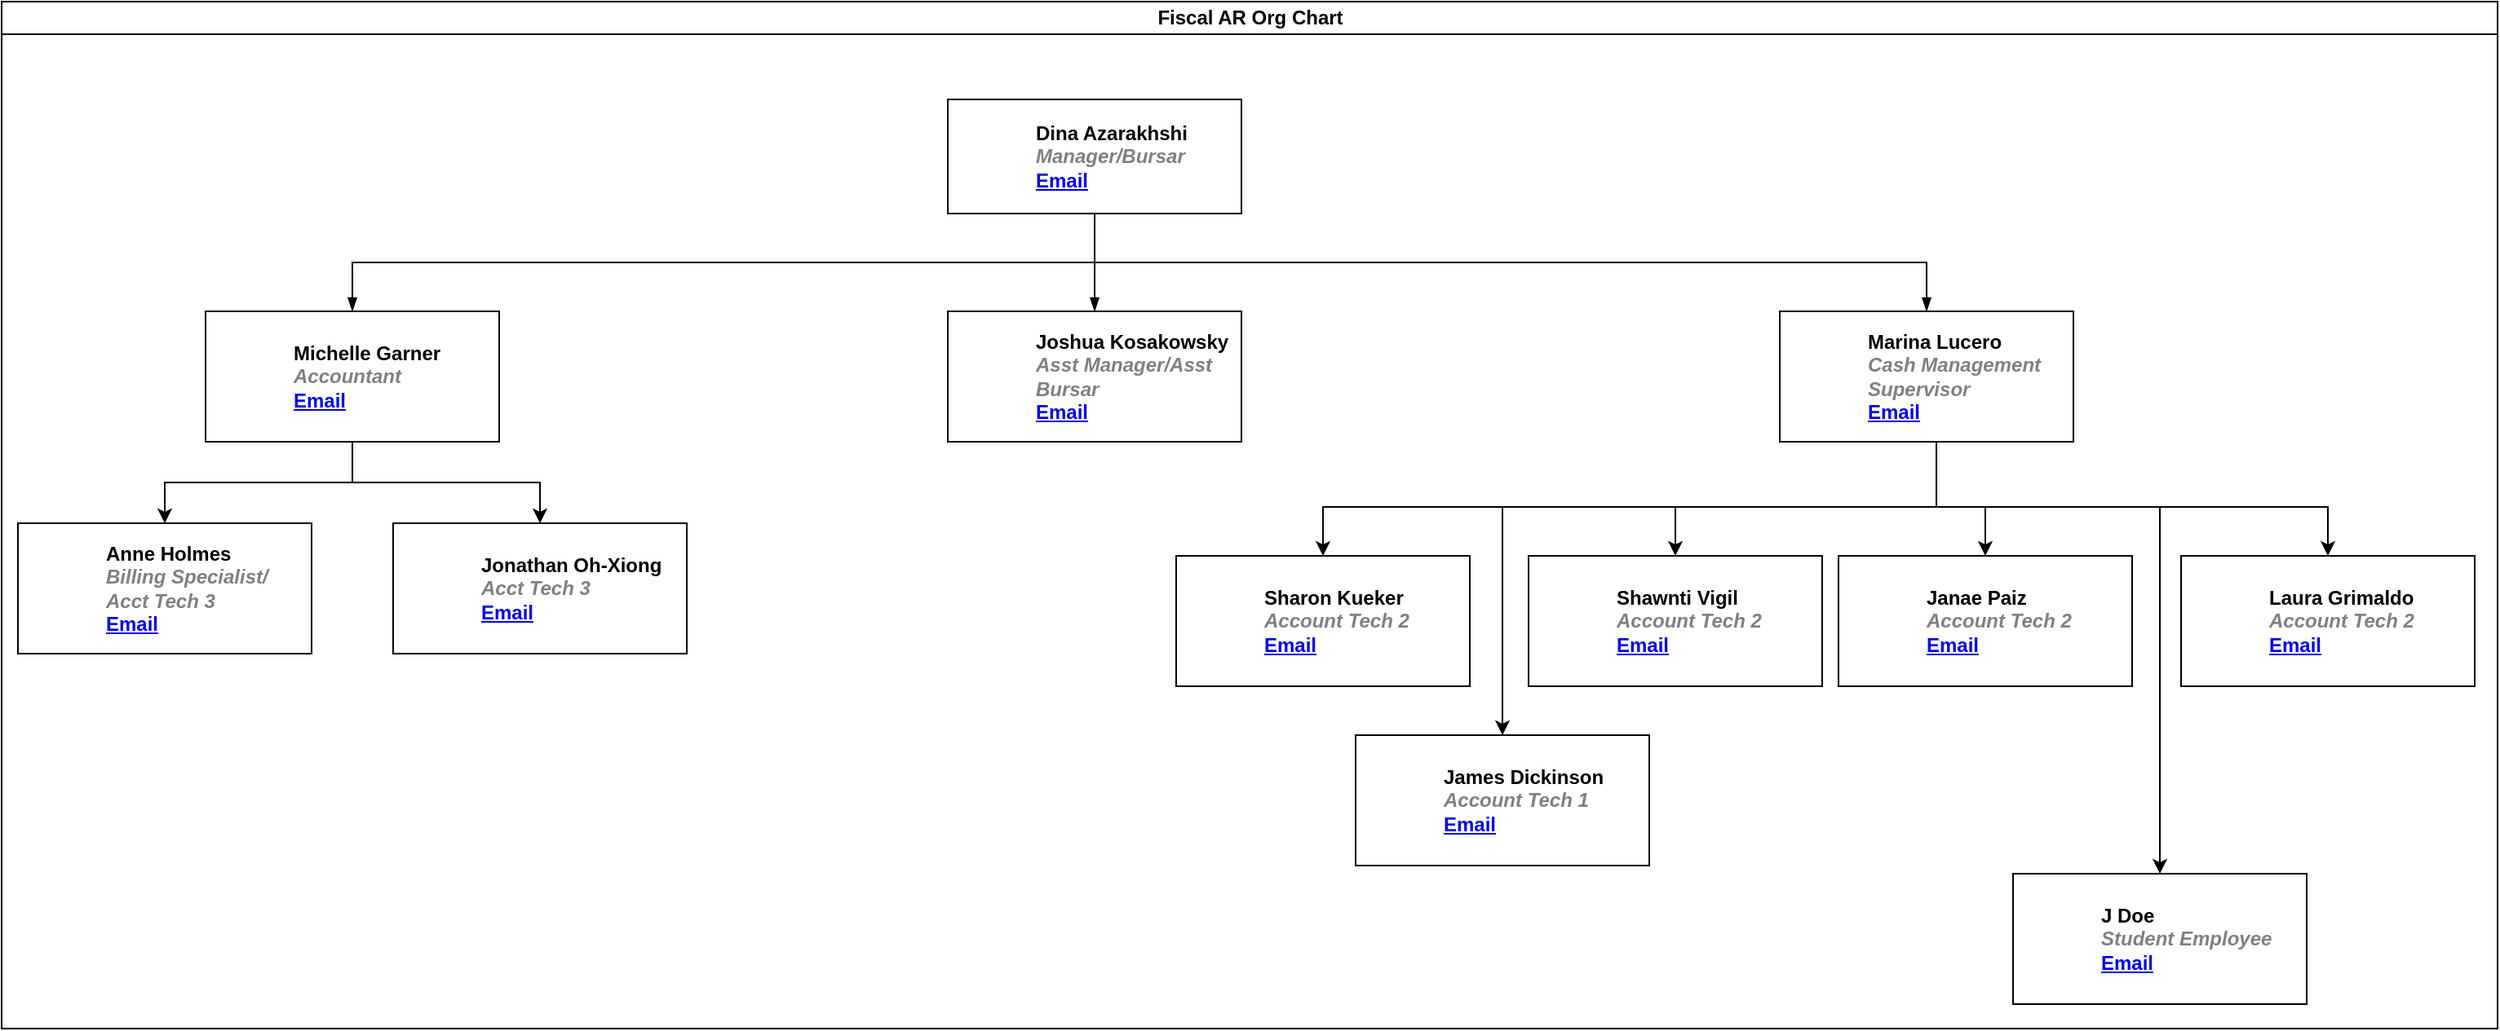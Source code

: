 <mxfile version="25.0.3">
  <diagram id="prtHgNgQTEPvFCAcTncT" name="Page-1">
    <mxGraphModel dx="2514" dy="2047" grid="1" gridSize="10" guides="1" tooltips="1" connect="1" arrows="1" fold="1" page="1" pageScale="1" pageWidth="827" pageHeight="1169" math="0" shadow="0">
      <root>
        <mxCell id="0" />
        <mxCell id="1" parent="0" />
        <mxCell id="dNxyNK7c78bLwvsdeMH5-11" value="Fiscal AR Org Chart" style="swimlane;html=1;startSize=20;horizontal=1;containerType=tree;glass=0;" parent="1" vertex="1">
          <mxGeometry x="-390" y="-10" width="1530" height="630" as="geometry">
            <mxRectangle x="-290" y="60" width="150" height="30" as="alternateBounds" />
          </mxGeometry>
        </mxCell>
        <UserObject label="Dina Azarakhshi&lt;br&gt;&lt;i style=&quot;color: gray&quot;&gt;Manager/Bursar&lt;/i&gt;&lt;br&gt;&lt;a href=&quot;Dina.Azarakhshi@frontrange.edu&quot;&gt;Email&lt;/a&gt;" name="Dina Azarakhshi" position="Manager/Bursar" location="Westminster/Hybrid" email="Dina.Azarakhshi@frontrange.edu" placeholders="1" link="" id="dNxyNK7c78bLwvsdeMH5-12">
          <mxCell style="label;image=https://cdn3.iconfinder.com/data/icons/user-avatars-1/512/users-3-128.png;whiteSpace=wrap;html=1;rounded=0;glass=0;treeMoving=1;treeFolding=1;" parent="dNxyNK7c78bLwvsdeMH5-11" vertex="1">
            <mxGeometry x="580" y="60" width="180" height="70" as="geometry" />
          </mxCell>
        </UserObject>
        <mxCell id="dNxyNK7c78bLwvsdeMH5-13" value="" style="endArrow=blockThin;endFill=1;fontSize=11;edgeStyle=elbowEdgeStyle;elbow=vertical;rounded=0;" parent="dNxyNK7c78bLwvsdeMH5-11" source="dNxyNK7c78bLwvsdeMH5-12" target="dNxyNK7c78bLwvsdeMH5-14" edge="1">
          <mxGeometry relative="1" as="geometry">
            <Array as="points">
              <mxPoint x="450" y="160" />
            </Array>
          </mxGeometry>
        </mxCell>
        <mxCell id="KOA3y_Gjj6j5qlT28fj2-6" style="edgeStyle=orthogonalEdgeStyle;rounded=0;orthogonalLoop=1;jettySize=auto;html=1;entryX=0.5;entryY=0;entryDx=0;entryDy=0;" edge="1" parent="dNxyNK7c78bLwvsdeMH5-11" source="dNxyNK7c78bLwvsdeMH5-14" target="KOA3y_Gjj6j5qlT28fj2-5">
          <mxGeometry relative="1" as="geometry" />
        </mxCell>
        <UserObject label="%name%&lt;br&gt;&lt;i style=&quot;color: gray&quot;&gt;%position%&lt;/i&gt;&lt;br&gt;&lt;a href=&quot;mailto:%email%&quot;&gt;Email&lt;/a&gt;" name="Michelle Garner" position="Accountant" location="Westminster/Hybrid" email="Michelle.Garner@frontrange.edu" placeholders="1" link="" id="dNxyNK7c78bLwvsdeMH5-14">
          <mxCell style="label;image=https://cdn3.iconfinder.com/data/icons/user-avatars-1/512/users-10-3-128.png;whiteSpace=wrap;html=1;rounded=0;glass=0;treeFolding=1;treeMoving=1;" parent="dNxyNK7c78bLwvsdeMH5-11" vertex="1">
            <mxGeometry x="125" y="190" width="180" height="80" as="geometry" />
          </mxCell>
        </UserObject>
        <mxCell id="dNxyNK7c78bLwvsdeMH5-15" value="" style="endArrow=blockThin;endFill=1;fontSize=11;edgeStyle=elbowEdgeStyle;elbow=vertical;rounded=0;" parent="dNxyNK7c78bLwvsdeMH5-11" source="dNxyNK7c78bLwvsdeMH5-12" target="dNxyNK7c78bLwvsdeMH5-16" edge="1">
          <mxGeometry relative="1" as="geometry" />
        </mxCell>
        <UserObject label="%name%&lt;br&gt;&lt;i style=&quot;color: gray&quot;&gt;%position%&lt;/i&gt;&lt;br&gt;&lt;a href=&quot;mailto:%email%&quot;&gt;Email&lt;/a&gt;" name="Joshua Kosakowsky" position="Asst Manager/Asst Bursar" location="Westminster/Hybrid" email="Joshua.Kosakowsky@frontrange.edu" placeholders="1" link="" Duties="Refunds, Parent Plus Loans, Cash Log, BOA, D4NA, Appeals, K615, Deceased, Student Payment Agreement, Visix Boards, Website Updates" id="dNxyNK7c78bLwvsdeMH5-16">
          <mxCell style="label;image=https://cdn3.iconfinder.com/data/icons/user-avatars-1/512/users-9-2-128.png;whiteSpace=wrap;html=1;rounded=0;glass=0;treeFolding=1;treeMoving=1;" parent="dNxyNK7c78bLwvsdeMH5-11" vertex="1">
            <mxGeometry x="580" y="190" width="180" height="80" as="geometry" />
          </mxCell>
        </UserObject>
        <mxCell id="dNxyNK7c78bLwvsdeMH5-17" value="" style="endArrow=blockThin;endFill=1;fontSize=11;edgeStyle=elbowEdgeStyle;elbow=vertical;rounded=0;" parent="dNxyNK7c78bLwvsdeMH5-11" source="dNxyNK7c78bLwvsdeMH5-12" target="dNxyNK7c78bLwvsdeMH5-18" edge="1">
          <mxGeometry relative="1" as="geometry">
            <Array as="points">
              <mxPoint x="930" y="160" />
            </Array>
          </mxGeometry>
        </mxCell>
        <mxCell id="KOA3y_Gjj6j5qlT28fj2-25" style="edgeStyle=orthogonalEdgeStyle;rounded=0;orthogonalLoop=1;jettySize=auto;html=1;entryX=0.5;entryY=0;entryDx=0;entryDy=0;" edge="1" parent="dNxyNK7c78bLwvsdeMH5-11" source="dNxyNK7c78bLwvsdeMH5-18" target="KOA3y_Gjj6j5qlT28fj2-17">
          <mxGeometry relative="1" as="geometry">
            <Array as="points">
              <mxPoint x="1186" y="310" />
              <mxPoint x="810" y="310" />
            </Array>
          </mxGeometry>
        </mxCell>
        <mxCell id="KOA3y_Gjj6j5qlT28fj2-26" style="edgeStyle=orthogonalEdgeStyle;rounded=0;orthogonalLoop=1;jettySize=auto;html=1;entryX=0.5;entryY=0;entryDx=0;entryDy=0;" edge="1" parent="dNxyNK7c78bLwvsdeMH5-11" source="dNxyNK7c78bLwvsdeMH5-18" target="KOA3y_Gjj6j5qlT28fj2-21">
          <mxGeometry relative="1" as="geometry">
            <Array as="points">
              <mxPoint x="1186" y="310" />
              <mxPoint x="920" y="310" />
            </Array>
          </mxGeometry>
        </mxCell>
        <UserObject label="%name%&lt;br&gt;&lt;i style=&quot;color: gray&quot;&gt;%position%&lt;/i&gt;&lt;br&gt;&lt;a href=&quot;mailto:%email%&quot;&gt;Email&lt;/a&gt;" name="Marina Lucero" position="Cash Management Supervisor" location="Westminster/Hybrid" email="Marina.Lucero@frontrange.edu" link="" placeholders="1" id="dNxyNK7c78bLwvsdeMH5-18">
          <mxCell style="label;image=https://cdn3.iconfinder.com/data/icons/user-avatars-1/512/users-2-128.png;whiteSpace=wrap;html=1;rounded=0;glass=0;" parent="dNxyNK7c78bLwvsdeMH5-11" vertex="1">
            <mxGeometry x="1090" y="190" width="180" height="80" as="geometry" />
          </mxCell>
        </UserObject>
        <UserObject label="%name%&lt;br&gt;&lt;i style=&quot;color: gray;&quot;&gt;%position%&lt;/i&gt;&lt;br&gt;&lt;a href=&quot;mailto:%email%&quot;&gt;Email&lt;/a&gt;" name="Anne Holmes" position="Billing Specialist/ Acct Tech 3" location="Westminster/Hybrid" email="Anne.Holmes@frontrange.edu" placeholders="1" link="" Duties="HS and VA Billing" id="KOA3y_Gjj6j5qlT28fj2-5">
          <mxCell style="label;image=https://cdn3.iconfinder.com/data/icons/user-avatars-1/512/users-9-2-128.png;whiteSpace=wrap;html=1;rounded=0;glass=0;treeFolding=1;treeMoving=1;" vertex="1" parent="dNxyNK7c78bLwvsdeMH5-11">
            <mxGeometry x="10" y="320" width="180" height="80" as="geometry" />
          </mxCell>
        </UserObject>
        <UserObject label="%name%&lt;br&gt;&lt;i style=&quot;color: gray;&quot;&gt;%position%&lt;/i&gt;&lt;br&gt;&lt;a href=&quot;mailto:%email%&quot;&gt;Email&lt;/a&gt;" name="Jonathan Oh-Xiong" position="Acct Tech 3" location="Westminster/Hybrid" email="Jonathan.Oh-Xiong@frontrange.edu" placeholders="1" link="" Duties="Credit Card Refunds and Collections" id="KOA3y_Gjj6j5qlT28fj2-8">
          <mxCell style="label;image=https://cdn3.iconfinder.com/data/icons/user-avatars-1/512/users-9-2-128.png;whiteSpace=wrap;html=1;rounded=0;glass=0;treeFolding=1;treeMoving=1;" vertex="1" parent="dNxyNK7c78bLwvsdeMH5-11">
            <mxGeometry x="240" y="320" width="180" height="80" as="geometry" />
          </mxCell>
        </UserObject>
        <mxCell id="KOA3y_Gjj6j5qlT28fj2-9" style="edgeStyle=orthogonalEdgeStyle;rounded=0;orthogonalLoop=1;jettySize=auto;html=1;entryX=0.5;entryY=0;entryDx=0;entryDy=0;" edge="1" parent="dNxyNK7c78bLwvsdeMH5-11" source="dNxyNK7c78bLwvsdeMH5-14" target="KOA3y_Gjj6j5qlT28fj2-8">
          <mxGeometry relative="1" as="geometry">
            <mxPoint x="355" y="300" as="targetPoint" />
          </mxGeometry>
        </mxCell>
        <UserObject label="%name%&lt;br&gt;&lt;i style=&quot;color: gray;&quot;&gt;%position%&lt;/i&gt;&lt;br&gt;&lt;a href=&quot;mailto:%email%&quot;&gt;Email&lt;/a&gt;" name="Sharon Kueker" position="Account Tech 2" location="Fort Collins" email="Sharon.Kueker@frontrange.edu" link="" placeholders="1" Duties="Billing" id="KOA3y_Gjj6j5qlT28fj2-17">
          <mxCell style="label;image=https://cdn3.iconfinder.com/data/icons/user-avatars-1/512/users-2-128.png;whiteSpace=wrap;html=1;rounded=0;glass=0;" vertex="1" parent="dNxyNK7c78bLwvsdeMH5-11">
            <mxGeometry x="720" y="340" width="180" height="80" as="geometry" />
          </mxCell>
        </UserObject>
        <UserObject label="%name%&lt;br&gt;&lt;i style=&quot;color: gray;&quot;&gt;%position%&lt;/i&gt;&lt;br&gt;&lt;a href=&quot;mailto:%email%&quot;&gt;Email&lt;/a&gt;" name="James Dickinson" position="Account Tech 1" location="Fort Collins" email="James.Dickinson@frontrange.edu" link="" placeholders="1" Duties="Cross Term" id="KOA3y_Gjj6j5qlT28fj2-21">
          <mxCell style="label;image=https://cdn3.iconfinder.com/data/icons/user-avatars-1/512/users-2-128.png;whiteSpace=wrap;html=1;rounded=0;glass=0;" vertex="1" parent="dNxyNK7c78bLwvsdeMH5-11">
            <mxGeometry x="830" y="450" width="180" height="80" as="geometry" />
          </mxCell>
        </UserObject>
        <mxCell id="KOA3y_Gjj6j5qlT28fj2-27" style="edgeStyle=orthogonalEdgeStyle;rounded=0;orthogonalLoop=1;jettySize=auto;html=1;entryX=0.5;entryY=0;entryDx=0;entryDy=0;" edge="1" target="KOA3y_Gjj6j5qlT28fj2-28" source="dNxyNK7c78bLwvsdeMH5-18" parent="dNxyNK7c78bLwvsdeMH5-11">
          <mxGeometry relative="1" as="geometry">
            <mxPoint x="836" y="290" as="sourcePoint" />
            <Array as="points">
              <mxPoint x="1186" y="310" />
              <mxPoint x="1026" y="310" />
            </Array>
          </mxGeometry>
        </mxCell>
        <UserObject label="%name%&lt;br&gt;&lt;i style=&quot;color: gray;&quot;&gt;%position%&lt;/i&gt;&lt;br&gt;&lt;a href=&quot;mailto:%email%&quot;&gt;Email&lt;/a&gt;" name="Shawnti Vigil" position="Account Tech 2" location="Westminster" email="Shawnti.Vigil@frontrange.edu" link="" placeholders="1" Duties="Wires, COF" id="KOA3y_Gjj6j5qlT28fj2-28">
          <mxCell style="label;image=https://cdn3.iconfinder.com/data/icons/user-avatars-1/512/users-2-128.png;whiteSpace=wrap;html=1;rounded=0;glass=0;" vertex="1" parent="dNxyNK7c78bLwvsdeMH5-11">
            <mxGeometry x="936" y="340" width="180" height="80" as="geometry" />
          </mxCell>
        </UserObject>
        <mxCell id="KOA3y_Gjj6j5qlT28fj2-29" style="edgeStyle=orthogonalEdgeStyle;rounded=0;orthogonalLoop=1;jettySize=auto;html=1;entryX=0.5;entryY=0;entryDx=0;entryDy=0;" edge="1" target="KOA3y_Gjj6j5qlT28fj2-30" source="dNxyNK7c78bLwvsdeMH5-18" parent="dNxyNK7c78bLwvsdeMH5-11">
          <mxGeometry relative="1" as="geometry">
            <mxPoint x="836" y="290" as="sourcePoint" />
            <Array as="points">
              <mxPoint x="1186" y="310" />
              <mxPoint x="1216" y="310" />
            </Array>
          </mxGeometry>
        </mxCell>
        <UserObject label="%name%&lt;br&gt;&lt;i style=&quot;color: gray;&quot;&gt;%position%&lt;/i&gt;&lt;br&gt;&lt;a href=&quot;mailto:%email%&quot;&gt;Email&lt;/a&gt;" name="Janae Paiz" position="Account Tech 2" location="Westminster" email="Janae.Paiz@frontrange.edu" link="" placeholders="1" id="KOA3y_Gjj6j5qlT28fj2-30">
          <mxCell style="label;image=https://cdn3.iconfinder.com/data/icons/user-avatars-1/512/users-2-128.png;whiteSpace=wrap;html=1;rounded=0;glass=0;" vertex="1" parent="dNxyNK7c78bLwvsdeMH5-11">
            <mxGeometry x="1126" y="340" width="180" height="80" as="geometry" />
          </mxCell>
        </UserObject>
        <mxCell id="KOA3y_Gjj6j5qlT28fj2-31" style="edgeStyle=orthogonalEdgeStyle;rounded=0;orthogonalLoop=1;jettySize=auto;html=1;entryX=0.5;entryY=0;entryDx=0;entryDy=0;" edge="1" target="KOA3y_Gjj6j5qlT28fj2-32" source="dNxyNK7c78bLwvsdeMH5-18" parent="dNxyNK7c78bLwvsdeMH5-11">
          <mxGeometry relative="1" as="geometry">
            <mxPoint x="836" y="290" as="sourcePoint" />
            <Array as="points">
              <mxPoint x="1186" y="310" />
              <mxPoint x="1323" y="310" />
            </Array>
          </mxGeometry>
        </mxCell>
        <UserObject label="%name%&lt;br&gt;&lt;i style=&quot;color: gray;&quot;&gt;%position%&lt;/i&gt;&lt;br&gt;&lt;a href=&quot;mailto:%email%&quot;&gt;Email&lt;/a&gt;" name="J Doe" position="Student Employee" location="Westminster" email="Place.Holder@frontrange.edu" link="" placeholders="1" id="KOA3y_Gjj6j5qlT28fj2-32">
          <mxCell style="label;image=https://cdn3.iconfinder.com/data/icons/user-avatars-1/512/users-2-128.png;whiteSpace=wrap;html=1;rounded=0;glass=0;" vertex="1" parent="dNxyNK7c78bLwvsdeMH5-11">
            <mxGeometry x="1233" y="535" width="180" height="80" as="geometry" />
          </mxCell>
        </UserObject>
        <mxCell id="KOA3y_Gjj6j5qlT28fj2-33" style="edgeStyle=orthogonalEdgeStyle;rounded=0;orthogonalLoop=1;jettySize=auto;html=1;entryX=0.5;entryY=0;entryDx=0;entryDy=0;" edge="1" target="KOA3y_Gjj6j5qlT28fj2-34" source="dNxyNK7c78bLwvsdeMH5-18" parent="dNxyNK7c78bLwvsdeMH5-11">
          <mxGeometry relative="1" as="geometry">
            <mxPoint x="836" y="290" as="sourcePoint" />
            <Array as="points">
              <mxPoint x="1186" y="310" />
              <mxPoint x="1426" y="310" />
            </Array>
          </mxGeometry>
        </mxCell>
        <UserObject label="%name%&lt;br&gt;&lt;i style=&quot;color: gray;&quot;&gt;%position%&lt;/i&gt;&lt;br&gt;&lt;a href=&quot;mailto:%email%&quot;&gt;Email&lt;/a&gt;" name="Laura Grimaldo" position="Account Tech 2" location="Longmont" email="Laura.Grimaldo@frontrange.edu" link="" placeholders="1" Duties="Third Party Billing" id="KOA3y_Gjj6j5qlT28fj2-34">
          <mxCell style="label;image=https://cdn3.iconfinder.com/data/icons/user-avatars-1/512/users-2-128.png;whiteSpace=wrap;html=1;rounded=0;glass=0;" vertex="1" parent="dNxyNK7c78bLwvsdeMH5-11">
            <mxGeometry x="1336" y="340" width="180" height="80" as="geometry" />
          </mxCell>
        </UserObject>
      </root>
    </mxGraphModel>
  </diagram>
</mxfile>

